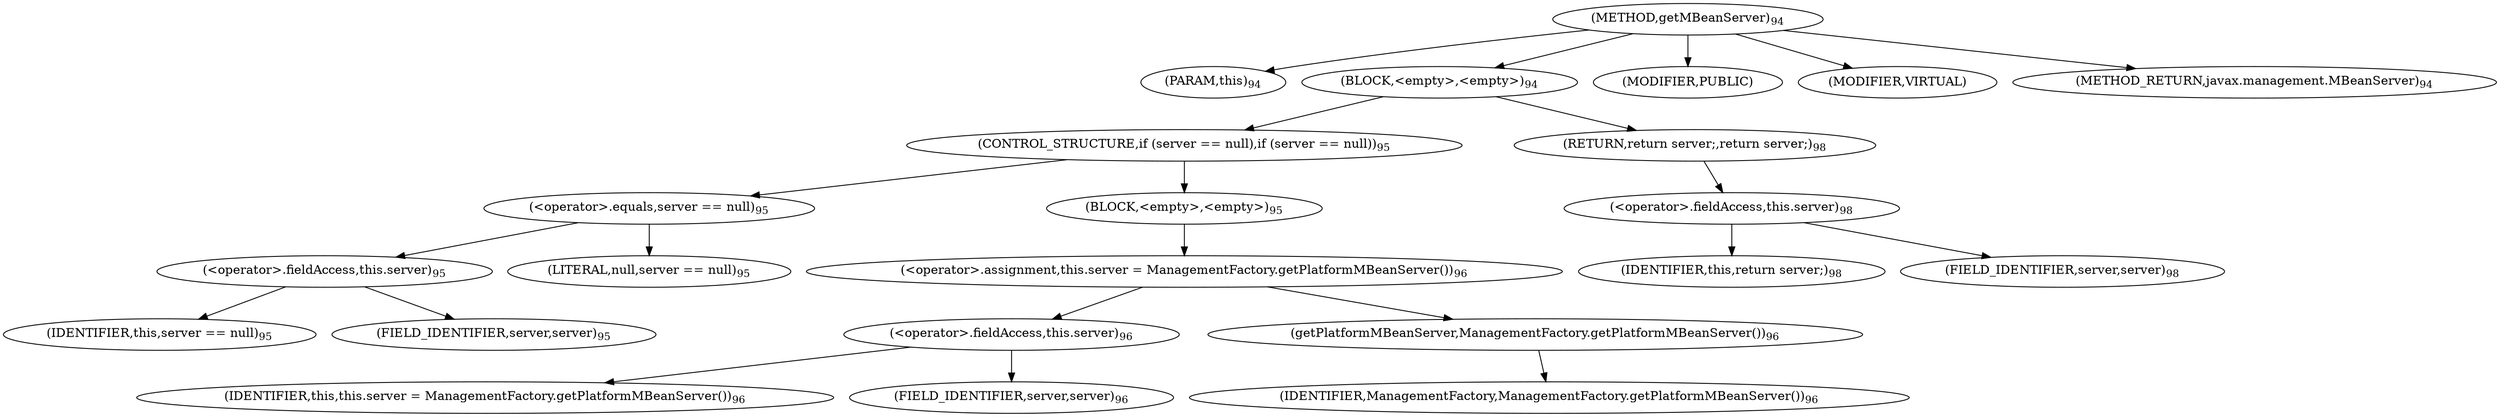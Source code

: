 digraph "getMBeanServer" {  
"181" [label = <(METHOD,getMBeanServer)<SUB>94</SUB>> ]
"182" [label = <(PARAM,this)<SUB>94</SUB>> ]
"183" [label = <(BLOCK,&lt;empty&gt;,&lt;empty&gt;)<SUB>94</SUB>> ]
"184" [label = <(CONTROL_STRUCTURE,if (server == null),if (server == null))<SUB>95</SUB>> ]
"185" [label = <(&lt;operator&gt;.equals,server == null)<SUB>95</SUB>> ]
"186" [label = <(&lt;operator&gt;.fieldAccess,this.server)<SUB>95</SUB>> ]
"187" [label = <(IDENTIFIER,this,server == null)<SUB>95</SUB>> ]
"188" [label = <(FIELD_IDENTIFIER,server,server)<SUB>95</SUB>> ]
"189" [label = <(LITERAL,null,server == null)<SUB>95</SUB>> ]
"190" [label = <(BLOCK,&lt;empty&gt;,&lt;empty&gt;)<SUB>95</SUB>> ]
"191" [label = <(&lt;operator&gt;.assignment,this.server = ManagementFactory.getPlatformMBeanServer())<SUB>96</SUB>> ]
"192" [label = <(&lt;operator&gt;.fieldAccess,this.server)<SUB>96</SUB>> ]
"193" [label = <(IDENTIFIER,this,this.server = ManagementFactory.getPlatformMBeanServer())<SUB>96</SUB>> ]
"194" [label = <(FIELD_IDENTIFIER,server,server)<SUB>96</SUB>> ]
"195" [label = <(getPlatformMBeanServer,ManagementFactory.getPlatformMBeanServer())<SUB>96</SUB>> ]
"196" [label = <(IDENTIFIER,ManagementFactory,ManagementFactory.getPlatformMBeanServer())<SUB>96</SUB>> ]
"197" [label = <(RETURN,return server;,return server;)<SUB>98</SUB>> ]
"198" [label = <(&lt;operator&gt;.fieldAccess,this.server)<SUB>98</SUB>> ]
"199" [label = <(IDENTIFIER,this,return server;)<SUB>98</SUB>> ]
"200" [label = <(FIELD_IDENTIFIER,server,server)<SUB>98</SUB>> ]
"201" [label = <(MODIFIER,PUBLIC)> ]
"202" [label = <(MODIFIER,VIRTUAL)> ]
"203" [label = <(METHOD_RETURN,javax.management.MBeanServer)<SUB>94</SUB>> ]
  "181" -> "182" 
  "181" -> "183" 
  "181" -> "201" 
  "181" -> "202" 
  "181" -> "203" 
  "183" -> "184" 
  "183" -> "197" 
  "184" -> "185" 
  "184" -> "190" 
  "185" -> "186" 
  "185" -> "189" 
  "186" -> "187" 
  "186" -> "188" 
  "190" -> "191" 
  "191" -> "192" 
  "191" -> "195" 
  "192" -> "193" 
  "192" -> "194" 
  "195" -> "196" 
  "197" -> "198" 
  "198" -> "199" 
  "198" -> "200" 
}
